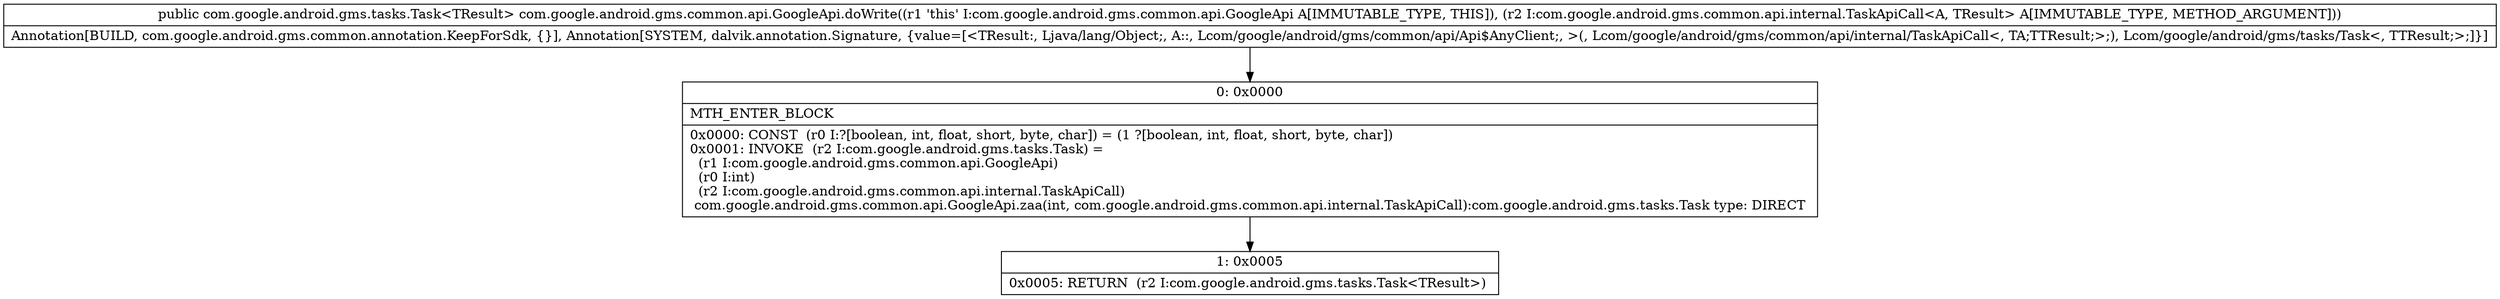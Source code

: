 digraph "CFG forcom.google.android.gms.common.api.GoogleApi.doWrite(Lcom\/google\/android\/gms\/common\/api\/internal\/TaskApiCall;)Lcom\/google\/android\/gms\/tasks\/Task;" {
Node_0 [shape=record,label="{0\:\ 0x0000|MTH_ENTER_BLOCK\l|0x0000: CONST  (r0 I:?[boolean, int, float, short, byte, char]) = (1 ?[boolean, int, float, short, byte, char]) \l0x0001: INVOKE  (r2 I:com.google.android.gms.tasks.Task) = \l  (r1 I:com.google.android.gms.common.api.GoogleApi)\l  (r0 I:int)\l  (r2 I:com.google.android.gms.common.api.internal.TaskApiCall)\l com.google.android.gms.common.api.GoogleApi.zaa(int, com.google.android.gms.common.api.internal.TaskApiCall):com.google.android.gms.tasks.Task type: DIRECT \l}"];
Node_1 [shape=record,label="{1\:\ 0x0005|0x0005: RETURN  (r2 I:com.google.android.gms.tasks.Task\<TResult\>) \l}"];
MethodNode[shape=record,label="{public com.google.android.gms.tasks.Task\<TResult\> com.google.android.gms.common.api.GoogleApi.doWrite((r1 'this' I:com.google.android.gms.common.api.GoogleApi A[IMMUTABLE_TYPE, THIS]), (r2 I:com.google.android.gms.common.api.internal.TaskApiCall\<A, TResult\> A[IMMUTABLE_TYPE, METHOD_ARGUMENT]))  | Annotation[BUILD, com.google.android.gms.common.annotation.KeepForSdk, \{\}], Annotation[SYSTEM, dalvik.annotation.Signature, \{value=[\<TResult:, Ljava\/lang\/Object;, A::, Lcom\/google\/android\/gms\/common\/api\/Api$AnyClient;, \>(, Lcom\/google\/android\/gms\/common\/api\/internal\/TaskApiCall\<, TA;TTResult;\>;), Lcom\/google\/android\/gms\/tasks\/Task\<, TTResult;\>;]\}]\l}"];
MethodNode -> Node_0;
Node_0 -> Node_1;
}

